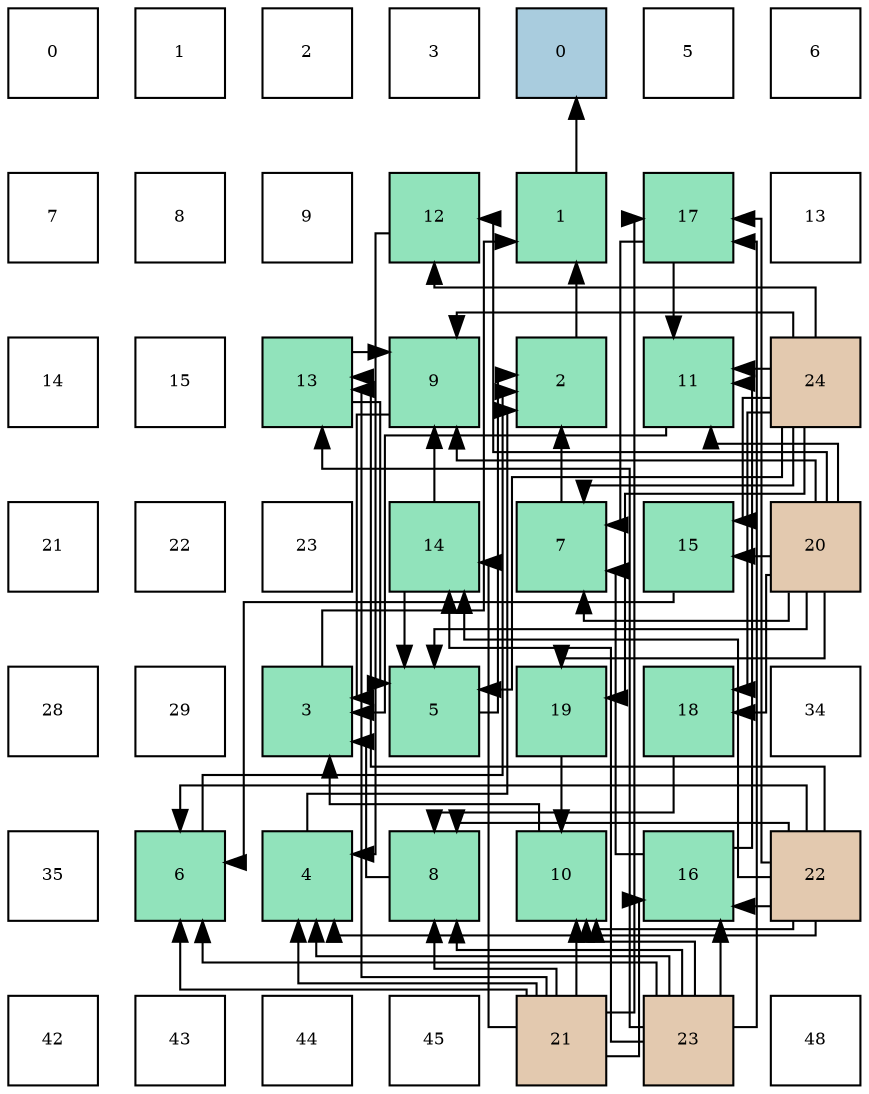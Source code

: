 digraph layout{
 rankdir=TB;
 splines=ortho;
 node [style=filled shape=square fixedsize=true width=0.6];
0[label="0", fontsize=8, fillcolor="#ffffff"];
1[label="1", fontsize=8, fillcolor="#ffffff"];
2[label="2", fontsize=8, fillcolor="#ffffff"];
3[label="3", fontsize=8, fillcolor="#ffffff"];
4[label="0", fontsize=8, fillcolor="#a9ccde"];
5[label="5", fontsize=8, fillcolor="#ffffff"];
6[label="6", fontsize=8, fillcolor="#ffffff"];
7[label="7", fontsize=8, fillcolor="#ffffff"];
8[label="8", fontsize=8, fillcolor="#ffffff"];
9[label="9", fontsize=8, fillcolor="#ffffff"];
10[label="12", fontsize=8, fillcolor="#91e3bb"];
11[label="1", fontsize=8, fillcolor="#91e3bb"];
12[label="17", fontsize=8, fillcolor="#91e3bb"];
13[label="13", fontsize=8, fillcolor="#ffffff"];
14[label="14", fontsize=8, fillcolor="#ffffff"];
15[label="15", fontsize=8, fillcolor="#ffffff"];
16[label="13", fontsize=8, fillcolor="#91e3bb"];
17[label="9", fontsize=8, fillcolor="#91e3bb"];
18[label="2", fontsize=8, fillcolor="#91e3bb"];
19[label="11", fontsize=8, fillcolor="#91e3bb"];
20[label="24", fontsize=8, fillcolor="#e3c9af"];
21[label="21", fontsize=8, fillcolor="#ffffff"];
22[label="22", fontsize=8, fillcolor="#ffffff"];
23[label="23", fontsize=8, fillcolor="#ffffff"];
24[label="14", fontsize=8, fillcolor="#91e3bb"];
25[label="7", fontsize=8, fillcolor="#91e3bb"];
26[label="15", fontsize=8, fillcolor="#91e3bb"];
27[label="20", fontsize=8, fillcolor="#e3c9af"];
28[label="28", fontsize=8, fillcolor="#ffffff"];
29[label="29", fontsize=8, fillcolor="#ffffff"];
30[label="3", fontsize=8, fillcolor="#91e3bb"];
31[label="5", fontsize=8, fillcolor="#91e3bb"];
32[label="19", fontsize=8, fillcolor="#91e3bb"];
33[label="18", fontsize=8, fillcolor="#91e3bb"];
34[label="34", fontsize=8, fillcolor="#ffffff"];
35[label="35", fontsize=8, fillcolor="#ffffff"];
36[label="6", fontsize=8, fillcolor="#91e3bb"];
37[label="4", fontsize=8, fillcolor="#91e3bb"];
38[label="8", fontsize=8, fillcolor="#91e3bb"];
39[label="10", fontsize=8, fillcolor="#91e3bb"];
40[label="16", fontsize=8, fillcolor="#91e3bb"];
41[label="22", fontsize=8, fillcolor="#e3c9af"];
42[label="42", fontsize=8, fillcolor="#ffffff"];
43[label="43", fontsize=8, fillcolor="#ffffff"];
44[label="44", fontsize=8, fillcolor="#ffffff"];
45[label="45", fontsize=8, fillcolor="#ffffff"];
46[label="21", fontsize=8, fillcolor="#e3c9af"];
47[label="23", fontsize=8, fillcolor="#e3c9af"];
48[label="48", fontsize=8, fillcolor="#ffffff"];
edge [constraint=false, style=vis];11 -> 4;
18 -> 11;
30 -> 11;
37 -> 18;
31 -> 18;
36 -> 18;
25 -> 18;
38 -> 30;
17 -> 30;
39 -> 30;
19 -> 30;
10 -> 37;
46 -> 37;
41 -> 37;
47 -> 37;
16 -> 31;
24 -> 31;
27 -> 31;
20 -> 31;
26 -> 36;
46 -> 36;
41 -> 36;
47 -> 36;
40 -> 25;
12 -> 25;
27 -> 25;
20 -> 25;
33 -> 38;
46 -> 38;
41 -> 38;
47 -> 38;
16 -> 17;
24 -> 17;
27 -> 17;
20 -> 17;
32 -> 39;
46 -> 39;
41 -> 39;
47 -> 39;
40 -> 19;
12 -> 19;
27 -> 19;
20 -> 19;
27 -> 10;
20 -> 10;
46 -> 16;
41 -> 16;
47 -> 16;
46 -> 24;
41 -> 24;
47 -> 24;
27 -> 26;
20 -> 26;
46 -> 40;
41 -> 40;
47 -> 40;
46 -> 12;
41 -> 12;
47 -> 12;
27 -> 33;
20 -> 33;
27 -> 32;
20 -> 32;
edge [constraint=true, style=invis];
0 -> 7 -> 14 -> 21 -> 28 -> 35 -> 42;
1 -> 8 -> 15 -> 22 -> 29 -> 36 -> 43;
2 -> 9 -> 16 -> 23 -> 30 -> 37 -> 44;
3 -> 10 -> 17 -> 24 -> 31 -> 38 -> 45;
4 -> 11 -> 18 -> 25 -> 32 -> 39 -> 46;
5 -> 12 -> 19 -> 26 -> 33 -> 40 -> 47;
6 -> 13 -> 20 -> 27 -> 34 -> 41 -> 48;
rank = same {0 -> 1 -> 2 -> 3 -> 4 -> 5 -> 6};
rank = same {7 -> 8 -> 9 -> 10 -> 11 -> 12 -> 13};
rank = same {14 -> 15 -> 16 -> 17 -> 18 -> 19 -> 20};
rank = same {21 -> 22 -> 23 -> 24 -> 25 -> 26 -> 27};
rank = same {28 -> 29 -> 30 -> 31 -> 32 -> 33 -> 34};
rank = same {35 -> 36 -> 37 -> 38 -> 39 -> 40 -> 41};
rank = same {42 -> 43 -> 44 -> 45 -> 46 -> 47 -> 48};
}